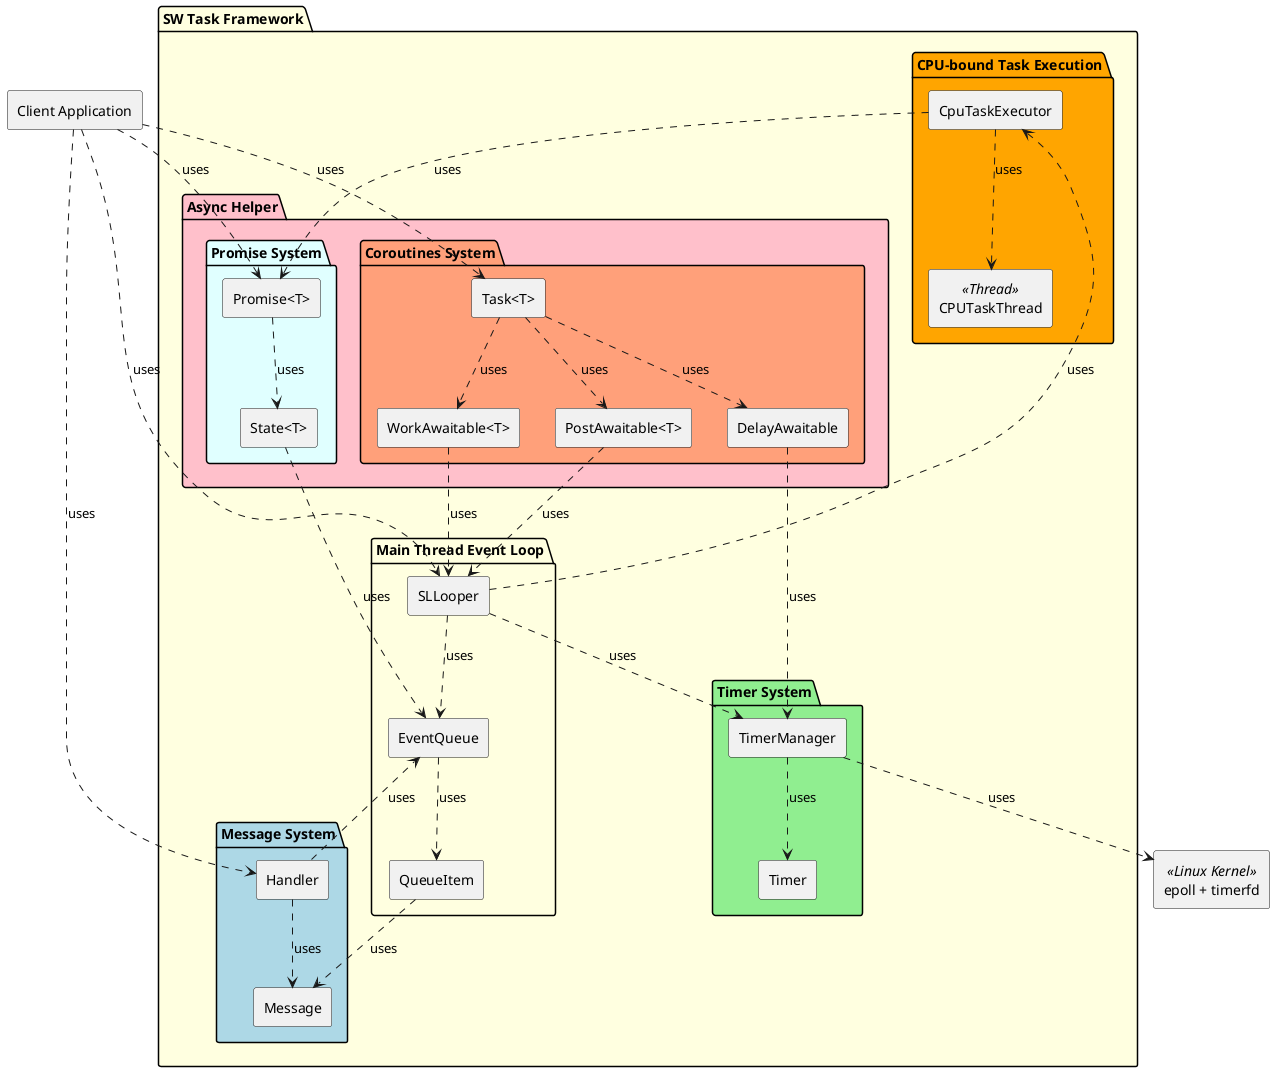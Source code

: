 


@startuml

rectangle "Client Application" as Client 
rectangle "epoll + timerfd" as EpollFd <<Linux Kernel>>

package "SW Task Framework" #LightYellow {
    
    package "Main Thread Event Loop" {
        rectangle "SLLooper" as Looper
        rectangle "EventQueue" as Queue
        rectangle "QueueItem" as QueueItem
    }
    
    package "Message System" #LightBlue {
        rectangle "Handler" as Handler
        rectangle "Message" as Message
    }
    
    package "Timer System" #LightGreen {
        rectangle "TimerManager" as TimerMgr
        rectangle "Timer" as Timer
    }
    
    package "CPU-bound Task Execution" #Orange {
        rectangle "CpuTaskExecutor" as CpuExec
        rectangle "CPUTaskThread" as AsyncWorker <<Thread>>
    }
    
    package "Async Helper" #Pink {
        
        package "Promise System" #LightCyan {
            rectangle "Promise<T>" as PromiseMgr
            rectangle "State<T>" as StateMgr
        }
        
        package "Coroutines System" #LightSalmon {
            rectangle "Task<T>" as TaskMgr
            rectangle "WorkAwaitable<T>" as WorkAwaitable
            rectangle "PostAwaitable<T>" as PostAwaitable
            rectangle "DelayAwaitable" as DelayAwaitable
        }
    }
}

' Pure "uses" dependencies only
Client ..> Looper : uses
Client ..> Handler : uses
Client ..> PromiseMgr : uses
Client ..> TaskMgr : uses

Looper ..> Queue : uses
Looper ..> TimerMgr : uses
Looper ..> CpuExec : uses

Queue ..> QueueItem : uses

QueueItem ..> Message : uses

Handler ..> Message : uses
Handler ..> Queue : uses

TimerMgr ..> Timer : uses
TimerMgr ..> EpollFd : uses

CpuExec ..> PromiseMgr : uses
CpuExec ..> AsyncWorker : uses

' Promise System dependencies
PromiseMgr ..> StateMgr : uses
StateMgr ..> Queue : uses

' co_await System dependencies
TaskMgr ..> WorkAwaitable : uses
TaskMgr ..> PostAwaitable : uses
TaskMgr ..> DelayAwaitable : uses
WorkAwaitable ..> Looper : uses
PostAwaitable ..> Looper : uses
DelayAwaitable ..> TimerMgr : uses

@enduml


' C&C data flow diagram
@startuml
!define COMPONENT rectangle

COMPONENT [Client Application] as Client 
' COMPONENT [epoll + timerfd] as EpollFd <<Linux Kernel>>

package "SW Task Framework" #LightBlue {
    
    package "Main Thread Event Loop" {
        COMPONENT [SLLooper] as Looper <<Facade>>
        COMPONENT [EventQueue] as Queue <<Queue>>
        COMPONENT [QueueItem] as QueueItem <<Union Type>>
    }
    
    package "Message System" #LightYellow {
        COMPONENT [Handler] as Handler <<Abstract>>
        COMPONENT [Message] as Message <<Data>>
    }
    
    package "Timer System" #LightGreen {
        COMPONENT [TimerManager] as TimerMgr <<Manager>>
        COMPONENT [Timer] as Timer <<RAII>>
    }
    
    package "CPU-bound Task Execution" #Orange {
        COMPONENT [CpuTaskExecutor] as CpuExec <<Static Methods>>
        COMPONENT [CPUTaskThread] as AsyncWorker <<Thread>>
    }
    
    package "Async Helper" #Pink {
        
        package "Promise System" #LightCyan {
            COMPONENT [Promise<T>] as PromiseMgr <<Template>>
            COMPONENT [State<T>] as StateMgr <<Template>>
        }
        
        package "Coroutines System" #LightSalmon {
            COMPONENT [Task<T>] as TaskMgr <<Coroutine>>
            COMPONENT [WorkAwaitable<T>] as WorkAwaitable <<Awaitable>>
            COMPONENT [PostAwaitable<T>] as PostAwaitable <<Awaitable>>
            COMPONENT [DelayAwaitable] as DelayAwaitable <<Awaitable>>
        }
    }
}

' Main flow connections
Client --> Looper : post() / postWork() / co_await
Client --> Handler : sendMessage()
Client --> TaskMgr : create Task<T>
Looper --> Queue : enqueue QueueItem
Queue --> Looper : poll QueueItem
Looper --> Client : execute callbacks

' QueueItem relationships
Queue --> QueueItem : contains
QueueItem --> Message : holds Message
QueueItem --> PromiseMgr : holds packaged_task
QueueItem --> WorkAwaitable : holds coroutine_handle

' Message system flow
Handler --> Message : obtainMessage()
Handler --> Queue : sendMessage()
Queue --> Handler : dispatchMessage()

' CPU task flow (Promise System)
Looper --> CpuExec : postWork(heavyTask)
CpuExec --> PromiseMgr : create Promise<T>
PromiseMgr --> StateMgr : contains State<T>
CpuExec --> AsyncWorker : std::async(task)
AsyncWorker --> StateMgr : setValue(result)
StateMgr --> Queue : post continuation

' Coroutines flow
Looper --> WorkAwaitable : awaitWork(func)
Looper --> PostAwaitable : awaitPost(func)
Looper --> DelayAwaitable : awaitDelay(ms)
WorkAwaitable --> AsyncWorker : execute on background
PostAwaitable --> Queue : execute on main thread
DelayAwaitable --> TimerMgr : schedule delay

' Timer flow
Client --> Looper : addTimer()
Looper --> TimerMgr : createTimer()
TimerMgr --> Timer : return RAII object
' TimerMgr --> EpollFd : timerfd_create/epoll_wait
' EpollFd --> TimerMgr : timer expiration events
TimerMgr --> Queue : post timer callbacks

' Promise chaining
PromiseMgr --> PromiseMgr : .then() / .catchError()

' ' Coroutine relationships
' TaskMgr --> WorkAwaitable : manages awaitable lifecycle
' TaskMgr --> PostAwaitable : manages awaitable lifecycle
' TaskMgr --> DelayAwaitable : manages awaitable lifecycle

' ' Awaitable completion flow
' WorkAwaitable --> TaskMgr : resume coroutine
' PostAwaitable --> TaskMgr : resume coroutine
' DelayAwaitable --> TaskMgr : resume coroutine

' Legend
' legend right
'     | --> | Data/Control flow |
'     | <<Union Type>> | Can hold different types |
'     | <<Linux Kernel>> | OS integration |
'     | <<RAII>> | Resource management |
'     | <<Template>> | Generic programming |
'     | <<Coroutine>> | C++20 coroutine wrapper |
'     | <<Awaitable>> | C++20 awaitable types |
' endlegend


@enduml